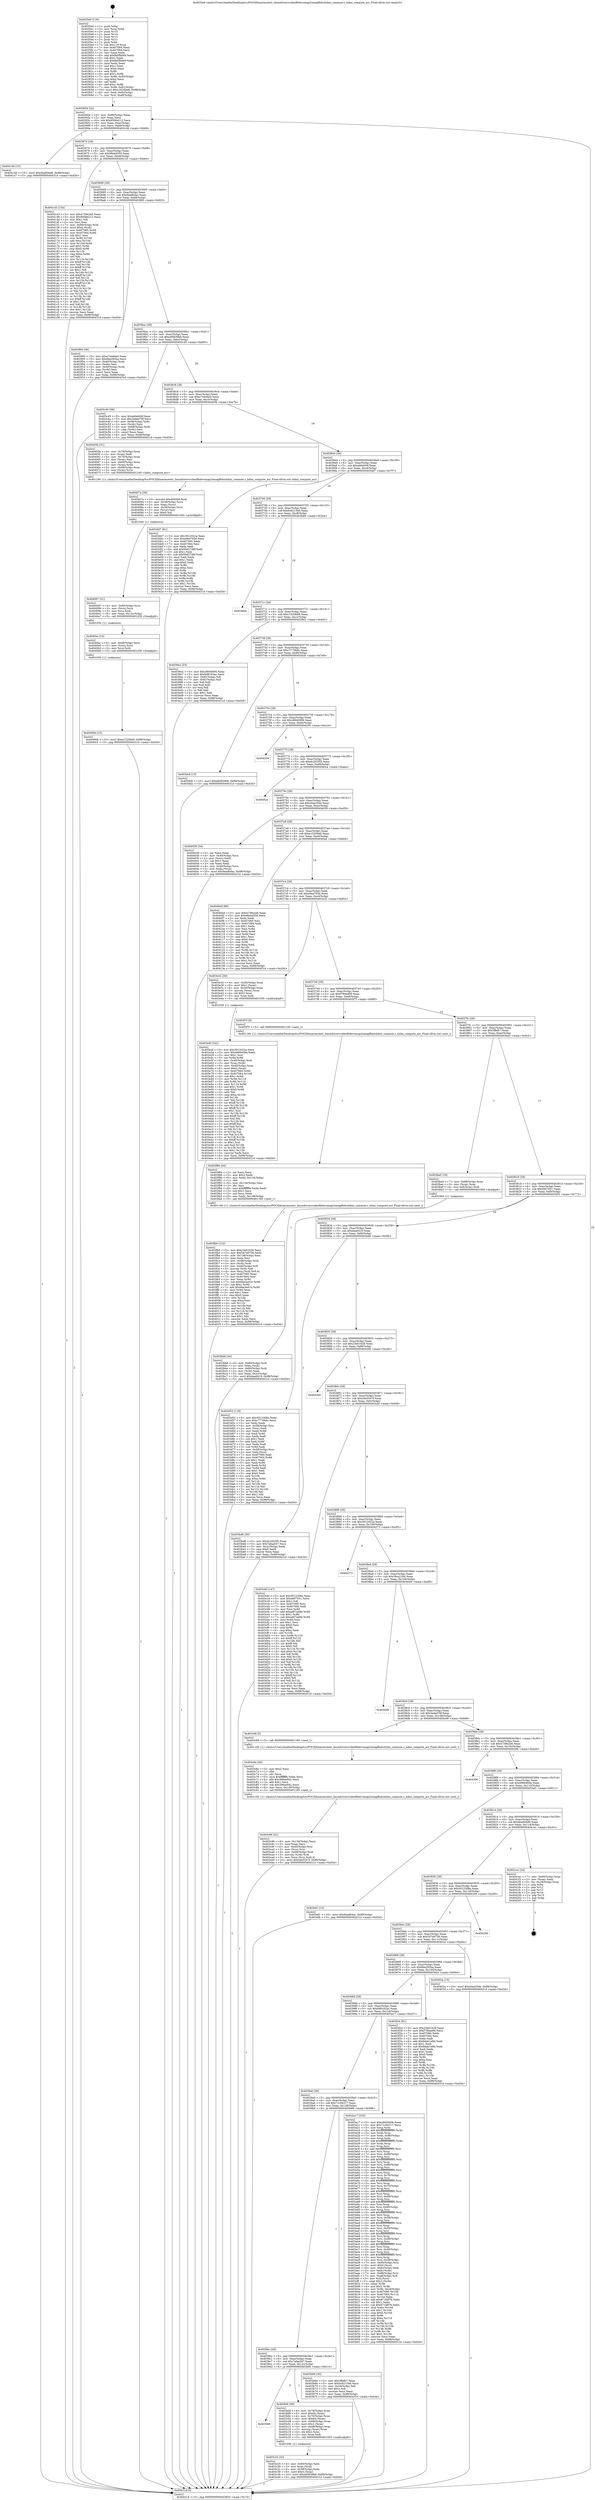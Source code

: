 digraph "0x4035e0" {
  label = "0x4035e0 (/mnt/c/Users/mathe/Desktop/tcc/POCII/binaries/extr_linuxdriversvideofbdevomap2omapfbdsshdmi_common.c_hdmi_compute_acr_Final-ollvm.out::main(0))"
  labelloc = "t"
  node[shape=record]

  Entry [label="",width=0.3,height=0.3,shape=circle,fillcolor=black,style=filled]
  "0x403654" [label="{
     0x403654 [32]\l
     | [instrs]\l
     &nbsp;&nbsp;0x403654 \<+6\>: mov -0x98(%rbp),%eax\l
     &nbsp;&nbsp;0x40365a \<+2\>: mov %eax,%ecx\l
     &nbsp;&nbsp;0x40365c \<+6\>: sub $0x8506e212,%ecx\l
     &nbsp;&nbsp;0x403662 \<+6\>: mov %eax,-0xac(%rbp)\l
     &nbsp;&nbsp;0x403668 \<+6\>: mov %ecx,-0xb0(%rbp)\l
     &nbsp;&nbsp;0x40366e \<+6\>: je 00000000004041dd \<main+0xbfd\>\l
  }"]
  "0x4041dd" [label="{
     0x4041dd [15]\l
     | [instrs]\l
     &nbsp;&nbsp;0x4041dd \<+10\>: movl $0x4ba856d6,-0x98(%rbp)\l
     &nbsp;&nbsp;0x4041e7 \<+5\>: jmp 000000000040431d \<main+0xd3d\>\l
  }"]
  "0x403674" [label="{
     0x403674 [28]\l
     | [instrs]\l
     &nbsp;&nbsp;0x403674 \<+5\>: jmp 0000000000403679 \<main+0x99\>\l
     &nbsp;&nbsp;0x403679 \<+6\>: mov -0xac(%rbp),%eax\l
     &nbsp;&nbsp;0x40367f \<+5\>: sub $0x98a44550,%eax\l
     &nbsp;&nbsp;0x403684 \<+6\>: mov %eax,-0xb4(%rbp)\l
     &nbsp;&nbsp;0x40368a \<+6\>: je 0000000000404143 \<main+0xb63\>\l
  }"]
  Exit [label="",width=0.3,height=0.3,shape=circle,fillcolor=black,style=filled,peripheries=2]
  "0x404143" [label="{
     0x404143 [154]\l
     | [instrs]\l
     &nbsp;&nbsp;0x404143 \<+5\>: mov $0x4739e2e6,%eax\l
     &nbsp;&nbsp;0x404148 \<+5\>: mov $0x8506e212,%ecx\l
     &nbsp;&nbsp;0x40414d \<+2\>: mov $0x1,%dl\l
     &nbsp;&nbsp;0x40414f \<+2\>: xor %esi,%esi\l
     &nbsp;&nbsp;0x404151 \<+7\>: mov -0x90(%rbp),%rdi\l
     &nbsp;&nbsp;0x404158 \<+6\>: movl $0x0,(%rdi)\l
     &nbsp;&nbsp;0x40415e \<+8\>: mov 0x407060,%r8d\l
     &nbsp;&nbsp;0x404166 \<+8\>: mov 0x407064,%r9d\l
     &nbsp;&nbsp;0x40416e \<+3\>: sub $0x1,%esi\l
     &nbsp;&nbsp;0x404171 \<+3\>: mov %r8d,%r10d\l
     &nbsp;&nbsp;0x404174 \<+3\>: add %esi,%r10d\l
     &nbsp;&nbsp;0x404177 \<+4\>: imul %r10d,%r8d\l
     &nbsp;&nbsp;0x40417b \<+4\>: and $0x1,%r8d\l
     &nbsp;&nbsp;0x40417f \<+4\>: cmp $0x0,%r8d\l
     &nbsp;&nbsp;0x404183 \<+4\>: sete %r11b\l
     &nbsp;&nbsp;0x404187 \<+4\>: cmp $0xa,%r9d\l
     &nbsp;&nbsp;0x40418b \<+3\>: setl %bl\l
     &nbsp;&nbsp;0x40418e \<+3\>: mov %r11b,%r14b\l
     &nbsp;&nbsp;0x404191 \<+4\>: xor $0xff,%r14b\l
     &nbsp;&nbsp;0x404195 \<+3\>: mov %bl,%r15b\l
     &nbsp;&nbsp;0x404198 \<+4\>: xor $0xff,%r15b\l
     &nbsp;&nbsp;0x40419c \<+3\>: xor $0x1,%dl\l
     &nbsp;&nbsp;0x40419f \<+3\>: mov %r14b,%r12b\l
     &nbsp;&nbsp;0x4041a2 \<+4\>: and $0xff,%r12b\l
     &nbsp;&nbsp;0x4041a6 \<+3\>: and %dl,%r11b\l
     &nbsp;&nbsp;0x4041a9 \<+3\>: mov %r15b,%r13b\l
     &nbsp;&nbsp;0x4041ac \<+4\>: and $0xff,%r13b\l
     &nbsp;&nbsp;0x4041b0 \<+2\>: and %dl,%bl\l
     &nbsp;&nbsp;0x4041b2 \<+3\>: or %r11b,%r12b\l
     &nbsp;&nbsp;0x4041b5 \<+3\>: or %bl,%r13b\l
     &nbsp;&nbsp;0x4041b8 \<+3\>: xor %r13b,%r12b\l
     &nbsp;&nbsp;0x4041bb \<+3\>: or %r15b,%r14b\l
     &nbsp;&nbsp;0x4041be \<+4\>: xor $0xff,%r14b\l
     &nbsp;&nbsp;0x4041c2 \<+3\>: or $0x1,%dl\l
     &nbsp;&nbsp;0x4041c5 \<+3\>: and %dl,%r14b\l
     &nbsp;&nbsp;0x4041c8 \<+3\>: or %r14b,%r12b\l
     &nbsp;&nbsp;0x4041cb \<+4\>: test $0x1,%r12b\l
     &nbsp;&nbsp;0x4041cf \<+3\>: cmovne %ecx,%eax\l
     &nbsp;&nbsp;0x4041d2 \<+6\>: mov %eax,-0x98(%rbp)\l
     &nbsp;&nbsp;0x4041d8 \<+5\>: jmp 000000000040431d \<main+0xd3d\>\l
  }"]
  "0x403690" [label="{
     0x403690 [28]\l
     | [instrs]\l
     &nbsp;&nbsp;0x403690 \<+5\>: jmp 0000000000403695 \<main+0xb5\>\l
     &nbsp;&nbsp;0x403695 \<+6\>: mov -0xac(%rbp),%eax\l
     &nbsp;&nbsp;0x40369b \<+5\>: sub $0x9ead64ac,%eax\l
     &nbsp;&nbsp;0x4036a0 \<+6\>: mov %eax,-0xb8(%rbp)\l
     &nbsp;&nbsp;0x4036a6 \<+6\>: je 0000000000403f00 \<main+0x920\>\l
  }"]
  "0x4040bb" [label="{
     0x4040bb [15]\l
     | [instrs]\l
     &nbsp;&nbsp;0x4040bb \<+10\>: movl $0xe1520949,-0x98(%rbp)\l
     &nbsp;&nbsp;0x4040c5 \<+5\>: jmp 000000000040431d \<main+0xd3d\>\l
  }"]
  "0x403f00" [label="{
     0x403f00 [36]\l
     | [instrs]\l
     &nbsp;&nbsp;0x403f00 \<+5\>: mov $0xa744d4e0,%eax\l
     &nbsp;&nbsp;0x403f05 \<+5\>: mov $0x6ba292ba,%ecx\l
     &nbsp;&nbsp;0x403f0a \<+4\>: mov -0x40(%rbp),%rdx\l
     &nbsp;&nbsp;0x403f0e \<+2\>: mov (%rdx),%esi\l
     &nbsp;&nbsp;0x403f10 \<+4\>: mov -0x50(%rbp),%rdx\l
     &nbsp;&nbsp;0x403f14 \<+2\>: cmp (%rdx),%esi\l
     &nbsp;&nbsp;0x403f16 \<+3\>: cmovl %ecx,%eax\l
     &nbsp;&nbsp;0x403f19 \<+6\>: mov %eax,-0x98(%rbp)\l
     &nbsp;&nbsp;0x403f1f \<+5\>: jmp 000000000040431d \<main+0xd3d\>\l
  }"]
  "0x4036ac" [label="{
     0x4036ac [28]\l
     | [instrs]\l
     &nbsp;&nbsp;0x4036ac \<+5\>: jmp 00000000004036b1 \<main+0xd1\>\l
     &nbsp;&nbsp;0x4036b1 \<+6\>: mov -0xac(%rbp),%eax\l
     &nbsp;&nbsp;0x4036b7 \<+5\>: sub $0xa60839b8,%eax\l
     &nbsp;&nbsp;0x4036bc \<+6\>: mov %eax,-0xbc(%rbp)\l
     &nbsp;&nbsp;0x4036c2 \<+6\>: je 0000000000403c45 \<main+0x665\>\l
  }"]
  "0x4040ac" [label="{
     0x4040ac [15]\l
     | [instrs]\l
     &nbsp;&nbsp;0x4040ac \<+4\>: mov -0x48(%rbp),%rcx\l
     &nbsp;&nbsp;0x4040b0 \<+3\>: mov (%rcx),%rcx\l
     &nbsp;&nbsp;0x4040b3 \<+3\>: mov %rcx,%rdi\l
     &nbsp;&nbsp;0x4040b6 \<+5\>: call 0000000000401030 \<free@plt\>\l
     | [calls]\l
     &nbsp;&nbsp;0x401030 \{1\} (unknown)\l
  }"]
  "0x403c45" [label="{
     0x403c45 [36]\l
     | [instrs]\l
     &nbsp;&nbsp;0x403c45 \<+5\>: mov $0xabfab04f,%eax\l
     &nbsp;&nbsp;0x403c4a \<+5\>: mov $0x3eded76f,%ecx\l
     &nbsp;&nbsp;0x403c4f \<+4\>: mov -0x58(%rbp),%rdx\l
     &nbsp;&nbsp;0x403c53 \<+2\>: mov (%rdx),%esi\l
     &nbsp;&nbsp;0x403c55 \<+4\>: mov -0x68(%rbp),%rdx\l
     &nbsp;&nbsp;0x403c59 \<+2\>: cmp (%rdx),%esi\l
     &nbsp;&nbsp;0x403c5b \<+3\>: cmovl %ecx,%eax\l
     &nbsp;&nbsp;0x403c5e \<+6\>: mov %eax,-0x98(%rbp)\l
     &nbsp;&nbsp;0x403c64 \<+5\>: jmp 000000000040431d \<main+0xd3d\>\l
  }"]
  "0x4036c8" [label="{
     0x4036c8 [28]\l
     | [instrs]\l
     &nbsp;&nbsp;0x4036c8 \<+5\>: jmp 00000000004036cd \<main+0xed\>\l
     &nbsp;&nbsp;0x4036cd \<+6\>: mov -0xac(%rbp),%eax\l
     &nbsp;&nbsp;0x4036d3 \<+5\>: sub $0xa744d4e0,%eax\l
     &nbsp;&nbsp;0x4036d8 \<+6\>: mov %eax,-0xc0(%rbp)\l
     &nbsp;&nbsp;0x4036de \<+6\>: je 000000000040405b \<main+0xa7b\>\l
  }"]
  "0x404097" [label="{
     0x404097 [21]\l
     | [instrs]\l
     &nbsp;&nbsp;0x404097 \<+4\>: mov -0x60(%rbp),%rcx\l
     &nbsp;&nbsp;0x40409b \<+3\>: mov (%rcx),%rcx\l
     &nbsp;&nbsp;0x40409e \<+3\>: mov %rcx,%rdi\l
     &nbsp;&nbsp;0x4040a1 \<+6\>: mov %eax,-0x13c(%rbp)\l
     &nbsp;&nbsp;0x4040a7 \<+5\>: call 0000000000401030 \<free@plt\>\l
     | [calls]\l
     &nbsp;&nbsp;0x401030 \{1\} (unknown)\l
  }"]
  "0x40405b" [label="{
     0x40405b [31]\l
     | [instrs]\l
     &nbsp;&nbsp;0x40405b \<+4\>: mov -0x78(%rbp),%rax\l
     &nbsp;&nbsp;0x40405f \<+2\>: mov (%rax),%edi\l
     &nbsp;&nbsp;0x404061 \<+4\>: mov -0x70(%rbp),%rax\l
     &nbsp;&nbsp;0x404065 \<+2\>: mov (%rax),%esi\l
     &nbsp;&nbsp;0x404067 \<+4\>: mov -0x60(%rbp),%rax\l
     &nbsp;&nbsp;0x40406b \<+3\>: mov (%rax),%rdx\l
     &nbsp;&nbsp;0x40406e \<+4\>: mov -0x48(%rbp),%rax\l
     &nbsp;&nbsp;0x404072 \<+3\>: mov (%rax),%rcx\l
     &nbsp;&nbsp;0x404075 \<+5\>: call 0000000000401240 \<hdmi_compute_acr\>\l
     | [calls]\l
     &nbsp;&nbsp;0x401240 \{1\} (/mnt/c/Users/mathe/Desktop/tcc/POCII/binaries/extr_linuxdriversvideofbdevomap2omapfbdsshdmi_common.c_hdmi_compute_acr_Final-ollvm.out::hdmi_compute_acr)\l
  }"]
  "0x4036e4" [label="{
     0x4036e4 [28]\l
     | [instrs]\l
     &nbsp;&nbsp;0x4036e4 \<+5\>: jmp 00000000004036e9 \<main+0x109\>\l
     &nbsp;&nbsp;0x4036e9 \<+6\>: mov -0xac(%rbp),%eax\l
     &nbsp;&nbsp;0x4036ef \<+5\>: sub $0xabfab04f,%eax\l
     &nbsp;&nbsp;0x4036f4 \<+6\>: mov %eax,-0xc4(%rbp)\l
     &nbsp;&nbsp;0x4036fa \<+6\>: je 0000000000403dd7 \<main+0x7f7\>\l
  }"]
  "0x40407a" [label="{
     0x40407a [29]\l
     | [instrs]\l
     &nbsp;&nbsp;0x40407a \<+10\>: movabs $0x4050b6,%rdi\l
     &nbsp;&nbsp;0x404084 \<+4\>: mov -0x38(%rbp),%rcx\l
     &nbsp;&nbsp;0x404088 \<+2\>: mov %eax,(%rcx)\l
     &nbsp;&nbsp;0x40408a \<+4\>: mov -0x38(%rbp),%rcx\l
     &nbsp;&nbsp;0x40408e \<+2\>: mov (%rcx),%esi\l
     &nbsp;&nbsp;0x404090 \<+2\>: mov $0x0,%al\l
     &nbsp;&nbsp;0x404092 \<+5\>: call 0000000000401040 \<printf@plt\>\l
     | [calls]\l
     &nbsp;&nbsp;0x401040 \{1\} (unknown)\l
  }"]
  "0x403dd7" [label="{
     0x403dd7 [91]\l
     | [instrs]\l
     &nbsp;&nbsp;0x403dd7 \<+5\>: mov $0x3912022a,%eax\l
     &nbsp;&nbsp;0x403ddc \<+5\>: mov $0xe9ee793d,%ecx\l
     &nbsp;&nbsp;0x403de1 \<+7\>: mov 0x407060,%edx\l
     &nbsp;&nbsp;0x403de8 \<+7\>: mov 0x407064,%esi\l
     &nbsp;&nbsp;0x403def \<+2\>: mov %edx,%edi\l
     &nbsp;&nbsp;0x403df1 \<+6\>: add $0x94d27d8f,%edi\l
     &nbsp;&nbsp;0x403df7 \<+3\>: sub $0x1,%edi\l
     &nbsp;&nbsp;0x403dfa \<+6\>: sub $0x94d27d8f,%edi\l
     &nbsp;&nbsp;0x403e00 \<+3\>: imul %edi,%edx\l
     &nbsp;&nbsp;0x403e03 \<+3\>: and $0x1,%edx\l
     &nbsp;&nbsp;0x403e06 \<+3\>: cmp $0x0,%edx\l
     &nbsp;&nbsp;0x403e09 \<+4\>: sete %r8b\l
     &nbsp;&nbsp;0x403e0d \<+3\>: cmp $0xa,%esi\l
     &nbsp;&nbsp;0x403e10 \<+4\>: setl %r9b\l
     &nbsp;&nbsp;0x403e14 \<+3\>: mov %r8b,%r10b\l
     &nbsp;&nbsp;0x403e17 \<+3\>: and %r9b,%r10b\l
     &nbsp;&nbsp;0x403e1a \<+3\>: xor %r9b,%r8b\l
     &nbsp;&nbsp;0x403e1d \<+3\>: or %r8b,%r10b\l
     &nbsp;&nbsp;0x403e20 \<+4\>: test $0x1,%r10b\l
     &nbsp;&nbsp;0x403e24 \<+3\>: cmovne %ecx,%eax\l
     &nbsp;&nbsp;0x403e27 \<+6\>: mov %eax,-0x98(%rbp)\l
     &nbsp;&nbsp;0x403e2d \<+5\>: jmp 000000000040431d \<main+0xd3d\>\l
  }"]
  "0x403700" [label="{
     0x403700 [28]\l
     | [instrs]\l
     &nbsp;&nbsp;0x403700 \<+5\>: jmp 0000000000403705 \<main+0x125\>\l
     &nbsp;&nbsp;0x403705 \<+6\>: mov -0xac(%rbp),%eax\l
     &nbsp;&nbsp;0x40370b \<+5\>: sub $0xbc6215b6,%eax\l
     &nbsp;&nbsp;0x403710 \<+6\>: mov %eax,-0xc8(%rbp)\l
     &nbsp;&nbsp;0x403716 \<+6\>: je 0000000000403b84 \<main+0x5a4\>\l
  }"]
  "0x403fb0" [label="{
     0x403fb0 [122]\l
     | [instrs]\l
     &nbsp;&nbsp;0x403fb0 \<+5\>: mov $0x23e01628,%ecx\l
     &nbsp;&nbsp;0x403fb5 \<+5\>: mov $0x547e9758,%edx\l
     &nbsp;&nbsp;0x403fba \<+6\>: mov -0x138(%rbp),%esi\l
     &nbsp;&nbsp;0x403fc0 \<+3\>: imul %eax,%esi\l
     &nbsp;&nbsp;0x403fc3 \<+4\>: mov -0x48(%rbp),%rdi\l
     &nbsp;&nbsp;0x403fc7 \<+3\>: mov (%rdi),%rdi\l
     &nbsp;&nbsp;0x403fca \<+4\>: mov -0x40(%rbp),%r8\l
     &nbsp;&nbsp;0x403fce \<+3\>: movslq (%r8),%r8\l
     &nbsp;&nbsp;0x403fd1 \<+4\>: mov %esi,(%rdi,%r8,4)\l
     &nbsp;&nbsp;0x403fd5 \<+7\>: mov 0x407060,%eax\l
     &nbsp;&nbsp;0x403fdc \<+7\>: mov 0x407064,%esi\l
     &nbsp;&nbsp;0x403fe3 \<+3\>: mov %eax,%r9d\l
     &nbsp;&nbsp;0x403fe6 \<+7\>: sub $0x6ba3ed10,%r9d\l
     &nbsp;&nbsp;0x403fed \<+4\>: sub $0x1,%r9d\l
     &nbsp;&nbsp;0x403ff1 \<+7\>: add $0x6ba3ed10,%r9d\l
     &nbsp;&nbsp;0x403ff8 \<+4\>: imul %r9d,%eax\l
     &nbsp;&nbsp;0x403ffc \<+3\>: and $0x1,%eax\l
     &nbsp;&nbsp;0x403fff \<+3\>: cmp $0x0,%eax\l
     &nbsp;&nbsp;0x404002 \<+4\>: sete %r10b\l
     &nbsp;&nbsp;0x404006 \<+3\>: cmp $0xa,%esi\l
     &nbsp;&nbsp;0x404009 \<+4\>: setl %r11b\l
     &nbsp;&nbsp;0x40400d \<+3\>: mov %r10b,%bl\l
     &nbsp;&nbsp;0x404010 \<+3\>: and %r11b,%bl\l
     &nbsp;&nbsp;0x404013 \<+3\>: xor %r11b,%r10b\l
     &nbsp;&nbsp;0x404016 \<+3\>: or %r10b,%bl\l
     &nbsp;&nbsp;0x404019 \<+3\>: test $0x1,%bl\l
     &nbsp;&nbsp;0x40401c \<+3\>: cmovne %edx,%ecx\l
     &nbsp;&nbsp;0x40401f \<+6\>: mov %ecx,-0x98(%rbp)\l
     &nbsp;&nbsp;0x404025 \<+5\>: jmp 000000000040431d \<main+0xd3d\>\l
  }"]
  "0x403b84" [label="{
     0x403b84\l
  }", style=dashed]
  "0x40371c" [label="{
     0x40371c [28]\l
     | [instrs]\l
     &nbsp;&nbsp;0x40371c \<+5\>: jmp 0000000000403721 \<main+0x141\>\l
     &nbsp;&nbsp;0x403721 \<+6\>: mov -0xac(%rbp),%eax\l
     &nbsp;&nbsp;0x403727 \<+5\>: sub $0xc162dbb8,%eax\l
     &nbsp;&nbsp;0x40372c \<+6\>: mov %eax,-0xcc(%rbp)\l
     &nbsp;&nbsp;0x403732 \<+6\>: je 00000000004039e2 \<main+0x402\>\l
  }"]
  "0x403f84" [label="{
     0x403f84 [44]\l
     | [instrs]\l
     &nbsp;&nbsp;0x403f84 \<+2\>: xor %ecx,%ecx\l
     &nbsp;&nbsp;0x403f86 \<+5\>: mov $0x2,%edx\l
     &nbsp;&nbsp;0x403f8b \<+6\>: mov %edx,-0x134(%rbp)\l
     &nbsp;&nbsp;0x403f91 \<+1\>: cltd\l
     &nbsp;&nbsp;0x403f92 \<+6\>: mov -0x134(%rbp),%esi\l
     &nbsp;&nbsp;0x403f98 \<+2\>: idiv %esi\l
     &nbsp;&nbsp;0x403f9a \<+6\>: imul $0xfffffffe,%edx,%edx\l
     &nbsp;&nbsp;0x403fa0 \<+3\>: sub $0x1,%ecx\l
     &nbsp;&nbsp;0x403fa3 \<+2\>: sub %ecx,%edx\l
     &nbsp;&nbsp;0x403fa5 \<+6\>: mov %edx,-0x138(%rbp)\l
     &nbsp;&nbsp;0x403fab \<+5\>: call 0000000000401160 \<next_i\>\l
     | [calls]\l
     &nbsp;&nbsp;0x401160 \{1\} (/mnt/c/Users/mathe/Desktop/tcc/POCII/binaries/extr_linuxdriversvideofbdevomap2omapfbdsshdmi_common.c_hdmi_compute_acr_Final-ollvm.out::next_i)\l
  }"]
  "0x4039e2" [label="{
     0x4039e2 [53]\l
     | [instrs]\l
     &nbsp;&nbsp;0x4039e2 \<+5\>: mov $0xc8640006,%eax\l
     &nbsp;&nbsp;0x4039e7 \<+5\>: mov $0x6d9162ac,%ecx\l
     &nbsp;&nbsp;0x4039ec \<+6\>: mov -0x92(%rbp),%dl\l
     &nbsp;&nbsp;0x4039f2 \<+7\>: mov -0x91(%rbp),%sil\l
     &nbsp;&nbsp;0x4039f9 \<+3\>: mov %dl,%dil\l
     &nbsp;&nbsp;0x4039fc \<+3\>: and %sil,%dil\l
     &nbsp;&nbsp;0x4039ff \<+3\>: xor %sil,%dl\l
     &nbsp;&nbsp;0x403a02 \<+3\>: or %dl,%dil\l
     &nbsp;&nbsp;0x403a05 \<+4\>: test $0x1,%dil\l
     &nbsp;&nbsp;0x403a09 \<+3\>: cmovne %ecx,%eax\l
     &nbsp;&nbsp;0x403a0c \<+6\>: mov %eax,-0x98(%rbp)\l
     &nbsp;&nbsp;0x403a12 \<+5\>: jmp 000000000040431d \<main+0xd3d\>\l
  }"]
  "0x403738" [label="{
     0x403738 [28]\l
     | [instrs]\l
     &nbsp;&nbsp;0x403738 \<+5\>: jmp 000000000040373d \<main+0x15d\>\l
     &nbsp;&nbsp;0x40373d \<+6\>: mov -0xac(%rbp),%eax\l
     &nbsp;&nbsp;0x403743 \<+5\>: sub $0xc7770b6c,%eax\l
     &nbsp;&nbsp;0x403748 \<+6\>: mov %eax,-0xd0(%rbp)\l
     &nbsp;&nbsp;0x40374e \<+6\>: je 0000000000403dc8 \<main+0x7e8\>\l
  }"]
  "0x40431d" [label="{
     0x40431d [5]\l
     | [instrs]\l
     &nbsp;&nbsp;0x40431d \<+5\>: jmp 0000000000403654 \<main+0x74\>\l
  }"]
  "0x4035e0" [label="{
     0x4035e0 [116]\l
     | [instrs]\l
     &nbsp;&nbsp;0x4035e0 \<+1\>: push %rbp\l
     &nbsp;&nbsp;0x4035e1 \<+3\>: mov %rsp,%rbp\l
     &nbsp;&nbsp;0x4035e4 \<+2\>: push %r15\l
     &nbsp;&nbsp;0x4035e6 \<+2\>: push %r14\l
     &nbsp;&nbsp;0x4035e8 \<+2\>: push %r13\l
     &nbsp;&nbsp;0x4035ea \<+2\>: push %r12\l
     &nbsp;&nbsp;0x4035ec \<+1\>: push %rbx\l
     &nbsp;&nbsp;0x4035ed \<+7\>: sub $0x118,%rsp\l
     &nbsp;&nbsp;0x4035f4 \<+7\>: mov 0x407060,%eax\l
     &nbsp;&nbsp;0x4035fb \<+7\>: mov 0x407064,%ecx\l
     &nbsp;&nbsp;0x403602 \<+2\>: mov %eax,%edx\l
     &nbsp;&nbsp;0x403604 \<+6\>: add $0x8a0fb469,%edx\l
     &nbsp;&nbsp;0x40360a \<+3\>: sub $0x1,%edx\l
     &nbsp;&nbsp;0x40360d \<+6\>: sub $0x8a0fb469,%edx\l
     &nbsp;&nbsp;0x403613 \<+3\>: imul %edx,%eax\l
     &nbsp;&nbsp;0x403616 \<+3\>: and $0x1,%eax\l
     &nbsp;&nbsp;0x403619 \<+3\>: cmp $0x0,%eax\l
     &nbsp;&nbsp;0x40361c \<+4\>: sete %r8b\l
     &nbsp;&nbsp;0x403620 \<+4\>: and $0x1,%r8b\l
     &nbsp;&nbsp;0x403624 \<+7\>: mov %r8b,-0x92(%rbp)\l
     &nbsp;&nbsp;0x40362b \<+3\>: cmp $0xa,%ecx\l
     &nbsp;&nbsp;0x40362e \<+4\>: setl %r8b\l
     &nbsp;&nbsp;0x403632 \<+4\>: and $0x1,%r8b\l
     &nbsp;&nbsp;0x403636 \<+7\>: mov %r8b,-0x91(%rbp)\l
     &nbsp;&nbsp;0x40363d \<+10\>: movl $0xc162dbb8,-0x98(%rbp)\l
     &nbsp;&nbsp;0x403647 \<+6\>: mov %edi,-0x9c(%rbp)\l
     &nbsp;&nbsp;0x40364d \<+7\>: mov %rsi,-0xa8(%rbp)\l
  }"]
  "0x403e4f" [label="{
     0x403e4f [162]\l
     | [instrs]\l
     &nbsp;&nbsp;0x403e4f \<+5\>: mov $0x3912022a,%ecx\l
     &nbsp;&nbsp;0x403e54 \<+5\>: mov $0x4966409a,%edx\l
     &nbsp;&nbsp;0x403e59 \<+3\>: mov $0x1,%sil\l
     &nbsp;&nbsp;0x403e5c \<+3\>: xor %r8d,%r8d\l
     &nbsp;&nbsp;0x403e5f \<+4\>: mov -0x48(%rbp),%rdi\l
     &nbsp;&nbsp;0x403e63 \<+3\>: mov %rax,(%rdi)\l
     &nbsp;&nbsp;0x403e66 \<+4\>: mov -0x40(%rbp),%rax\l
     &nbsp;&nbsp;0x403e6a \<+6\>: movl $0x0,(%rax)\l
     &nbsp;&nbsp;0x403e70 \<+8\>: mov 0x407060,%r9d\l
     &nbsp;&nbsp;0x403e78 \<+8\>: mov 0x407064,%r10d\l
     &nbsp;&nbsp;0x403e80 \<+4\>: sub $0x1,%r8d\l
     &nbsp;&nbsp;0x403e84 \<+3\>: mov %r9d,%r11d\l
     &nbsp;&nbsp;0x403e87 \<+3\>: add %r8d,%r11d\l
     &nbsp;&nbsp;0x403e8a \<+4\>: imul %r11d,%r9d\l
     &nbsp;&nbsp;0x403e8e \<+4\>: and $0x1,%r9d\l
     &nbsp;&nbsp;0x403e92 \<+4\>: cmp $0x0,%r9d\l
     &nbsp;&nbsp;0x403e96 \<+3\>: sete %bl\l
     &nbsp;&nbsp;0x403e99 \<+4\>: cmp $0xa,%r10d\l
     &nbsp;&nbsp;0x403e9d \<+4\>: setl %r14b\l
     &nbsp;&nbsp;0x403ea1 \<+3\>: mov %bl,%r15b\l
     &nbsp;&nbsp;0x403ea4 \<+4\>: xor $0xff,%r15b\l
     &nbsp;&nbsp;0x403ea8 \<+3\>: mov %r14b,%r12b\l
     &nbsp;&nbsp;0x403eab \<+4\>: xor $0xff,%r12b\l
     &nbsp;&nbsp;0x403eaf \<+4\>: xor $0x1,%sil\l
     &nbsp;&nbsp;0x403eb3 \<+3\>: mov %r15b,%r13b\l
     &nbsp;&nbsp;0x403eb6 \<+4\>: and $0xff,%r13b\l
     &nbsp;&nbsp;0x403eba \<+3\>: and %sil,%bl\l
     &nbsp;&nbsp;0x403ebd \<+3\>: mov %r12b,%al\l
     &nbsp;&nbsp;0x403ec0 \<+2\>: and $0xff,%al\l
     &nbsp;&nbsp;0x403ec2 \<+3\>: and %sil,%r14b\l
     &nbsp;&nbsp;0x403ec5 \<+3\>: or %bl,%r13b\l
     &nbsp;&nbsp;0x403ec8 \<+3\>: or %r14b,%al\l
     &nbsp;&nbsp;0x403ecb \<+3\>: xor %al,%r13b\l
     &nbsp;&nbsp;0x403ece \<+3\>: or %r12b,%r15b\l
     &nbsp;&nbsp;0x403ed1 \<+4\>: xor $0xff,%r15b\l
     &nbsp;&nbsp;0x403ed5 \<+4\>: or $0x1,%sil\l
     &nbsp;&nbsp;0x403ed9 \<+3\>: and %sil,%r15b\l
     &nbsp;&nbsp;0x403edc \<+3\>: or %r15b,%r13b\l
     &nbsp;&nbsp;0x403edf \<+4\>: test $0x1,%r13b\l
     &nbsp;&nbsp;0x403ee3 \<+3\>: cmovne %edx,%ecx\l
     &nbsp;&nbsp;0x403ee6 \<+6\>: mov %ecx,-0x98(%rbp)\l
     &nbsp;&nbsp;0x403eec \<+5\>: jmp 000000000040431d \<main+0xd3d\>\l
  }"]
  "0x403dc8" [label="{
     0x403dc8 [15]\l
     | [instrs]\l
     &nbsp;&nbsp;0x403dc8 \<+10\>: movl $0xa60839b8,-0x98(%rbp)\l
     &nbsp;&nbsp;0x403dd2 \<+5\>: jmp 000000000040431d \<main+0xd3d\>\l
  }"]
  "0x403754" [label="{
     0x403754 [28]\l
     | [instrs]\l
     &nbsp;&nbsp;0x403754 \<+5\>: jmp 0000000000403759 \<main+0x179\>\l
     &nbsp;&nbsp;0x403759 \<+6\>: mov -0xac(%rbp),%eax\l
     &nbsp;&nbsp;0x40375f \<+5\>: sub $0xc8640006,%eax\l
     &nbsp;&nbsp;0x403764 \<+6\>: mov %eax,-0xd4(%rbp)\l
     &nbsp;&nbsp;0x40376a \<+6\>: je 0000000000404204 \<main+0xc24\>\l
  }"]
  "0x403c96" [label="{
     0x403c96 [41]\l
     | [instrs]\l
     &nbsp;&nbsp;0x403c96 \<+6\>: mov -0x130(%rbp),%ecx\l
     &nbsp;&nbsp;0x403c9c \<+3\>: imul %eax,%ecx\l
     &nbsp;&nbsp;0x403c9f \<+4\>: mov -0x60(%rbp),%rsi\l
     &nbsp;&nbsp;0x403ca3 \<+3\>: mov (%rsi),%rsi\l
     &nbsp;&nbsp;0x403ca6 \<+4\>: mov -0x58(%rbp),%rdi\l
     &nbsp;&nbsp;0x403caa \<+3\>: movslq (%rdi),%rdi\l
     &nbsp;&nbsp;0x403cad \<+3\>: mov %ecx,(%rsi,%rdi,4)\l
     &nbsp;&nbsp;0x403cb0 \<+10\>: movl $0x2de5547f,-0x98(%rbp)\l
     &nbsp;&nbsp;0x403cba \<+5\>: jmp 000000000040431d \<main+0xd3d\>\l
  }"]
  "0x404204" [label="{
     0x404204\l
  }", style=dashed]
  "0x403770" [label="{
     0x403770 [28]\l
     | [instrs]\l
     &nbsp;&nbsp;0x403770 \<+5\>: jmp 0000000000403775 \<main+0x195\>\l
     &nbsp;&nbsp;0x403775 \<+6\>: mov -0xac(%rbp),%eax\l
     &nbsp;&nbsp;0x40377b \<+5\>: sub $0xdc2925f5,%eax\l
     &nbsp;&nbsp;0x403780 \<+6\>: mov %eax,-0xd8(%rbp)\l
     &nbsp;&nbsp;0x403786 \<+6\>: je 00000000004040ca \<main+0xaea\>\l
  }"]
  "0x403c6e" [label="{
     0x403c6e [40]\l
     | [instrs]\l
     &nbsp;&nbsp;0x403c6e \<+5\>: mov $0x2,%ecx\l
     &nbsp;&nbsp;0x403c73 \<+1\>: cltd\l
     &nbsp;&nbsp;0x403c74 \<+2\>: idiv %ecx\l
     &nbsp;&nbsp;0x403c76 \<+6\>: imul $0xfffffffe,%edx,%ecx\l
     &nbsp;&nbsp;0x403c7c \<+6\>: add $0x396ae942,%ecx\l
     &nbsp;&nbsp;0x403c82 \<+3\>: add $0x1,%ecx\l
     &nbsp;&nbsp;0x403c85 \<+6\>: sub $0x396ae942,%ecx\l
     &nbsp;&nbsp;0x403c8b \<+6\>: mov %ecx,-0x130(%rbp)\l
     &nbsp;&nbsp;0x403c91 \<+5\>: call 0000000000401160 \<next_i\>\l
     | [calls]\l
     &nbsp;&nbsp;0x401160 \{1\} (/mnt/c/Users/mathe/Desktop/tcc/POCII/binaries/extr_linuxdriversvideofbdevomap2omapfbdsshdmi_common.c_hdmi_compute_acr_Final-ollvm.out::next_i)\l
  }"]
  "0x4040ca" [label="{
     0x4040ca\l
  }", style=dashed]
  "0x40378c" [label="{
     0x40378c [28]\l
     | [instrs]\l
     &nbsp;&nbsp;0x40378c \<+5\>: jmp 0000000000403791 \<main+0x1b1\>\l
     &nbsp;&nbsp;0x403791 \<+6\>: mov -0xac(%rbp),%eax\l
     &nbsp;&nbsp;0x403797 \<+5\>: sub $0xe0aa35de,%eax\l
     &nbsp;&nbsp;0x40379c \<+6\>: mov %eax,-0xdc(%rbp)\l
     &nbsp;&nbsp;0x4037a2 \<+6\>: je 0000000000404039 \<main+0xa59\>\l
  }"]
  "0x403c25" [label="{
     0x403c25 [32]\l
     | [instrs]\l
     &nbsp;&nbsp;0x403c25 \<+4\>: mov -0x60(%rbp),%rdi\l
     &nbsp;&nbsp;0x403c29 \<+3\>: mov %rax,(%rdi)\l
     &nbsp;&nbsp;0x403c2c \<+4\>: mov -0x58(%rbp),%rax\l
     &nbsp;&nbsp;0x403c30 \<+6\>: movl $0x0,(%rax)\l
     &nbsp;&nbsp;0x403c36 \<+10\>: movl $0xa60839b8,-0x98(%rbp)\l
     &nbsp;&nbsp;0x403c40 \<+5\>: jmp 000000000040431d \<main+0xd3d\>\l
  }"]
  "0x404039" [label="{
     0x404039 [34]\l
     | [instrs]\l
     &nbsp;&nbsp;0x404039 \<+2\>: xor %eax,%eax\l
     &nbsp;&nbsp;0x40403b \<+4\>: mov -0x40(%rbp),%rcx\l
     &nbsp;&nbsp;0x40403f \<+2\>: mov (%rcx),%edx\l
     &nbsp;&nbsp;0x404041 \<+3\>: sub $0x1,%eax\l
     &nbsp;&nbsp;0x404044 \<+2\>: sub %eax,%edx\l
     &nbsp;&nbsp;0x404046 \<+4\>: mov -0x40(%rbp),%rcx\l
     &nbsp;&nbsp;0x40404a \<+2\>: mov %edx,(%rcx)\l
     &nbsp;&nbsp;0x40404c \<+10\>: movl $0x9ead64ac,-0x98(%rbp)\l
     &nbsp;&nbsp;0x404056 \<+5\>: jmp 000000000040431d \<main+0xd3d\>\l
  }"]
  "0x4037a8" [label="{
     0x4037a8 [28]\l
     | [instrs]\l
     &nbsp;&nbsp;0x4037a8 \<+5\>: jmp 00000000004037ad \<main+0x1cd\>\l
     &nbsp;&nbsp;0x4037ad \<+6\>: mov -0xac(%rbp),%eax\l
     &nbsp;&nbsp;0x4037b3 \<+5\>: sub $0xe1520949,%eax\l
     &nbsp;&nbsp;0x4037b8 \<+6\>: mov %eax,-0xe0(%rbp)\l
     &nbsp;&nbsp;0x4037be \<+6\>: je 00000000004040ed \<main+0xb0d\>\l
  }"]
  "0x4039d8" [label="{
     0x4039d8\l
  }", style=dashed]
  "0x4040ed" [label="{
     0x4040ed [86]\l
     | [instrs]\l
     &nbsp;&nbsp;0x4040ed \<+5\>: mov $0x4739e2e6,%eax\l
     &nbsp;&nbsp;0x4040f2 \<+5\>: mov $0x98a44550,%ecx\l
     &nbsp;&nbsp;0x4040f7 \<+2\>: xor %edx,%edx\l
     &nbsp;&nbsp;0x4040f9 \<+7\>: mov 0x407060,%esi\l
     &nbsp;&nbsp;0x404100 \<+7\>: mov 0x407064,%edi\l
     &nbsp;&nbsp;0x404107 \<+3\>: sub $0x1,%edx\l
     &nbsp;&nbsp;0x40410a \<+3\>: mov %esi,%r8d\l
     &nbsp;&nbsp;0x40410d \<+3\>: add %edx,%r8d\l
     &nbsp;&nbsp;0x404110 \<+4\>: imul %r8d,%esi\l
     &nbsp;&nbsp;0x404114 \<+3\>: and $0x1,%esi\l
     &nbsp;&nbsp;0x404117 \<+3\>: cmp $0x0,%esi\l
     &nbsp;&nbsp;0x40411a \<+4\>: sete %r9b\l
     &nbsp;&nbsp;0x40411e \<+3\>: cmp $0xa,%edi\l
     &nbsp;&nbsp;0x404121 \<+4\>: setl %r10b\l
     &nbsp;&nbsp;0x404125 \<+3\>: mov %r9b,%r11b\l
     &nbsp;&nbsp;0x404128 \<+3\>: and %r10b,%r11b\l
     &nbsp;&nbsp;0x40412b \<+3\>: xor %r10b,%r9b\l
     &nbsp;&nbsp;0x40412e \<+3\>: or %r9b,%r11b\l
     &nbsp;&nbsp;0x404131 \<+4\>: test $0x1,%r11b\l
     &nbsp;&nbsp;0x404135 \<+3\>: cmovne %ecx,%eax\l
     &nbsp;&nbsp;0x404138 \<+6\>: mov %eax,-0x98(%rbp)\l
     &nbsp;&nbsp;0x40413e \<+5\>: jmp 000000000040431d \<main+0xd3d\>\l
  }"]
  "0x4037c4" [label="{
     0x4037c4 [28]\l
     | [instrs]\l
     &nbsp;&nbsp;0x4037c4 \<+5\>: jmp 00000000004037c9 \<main+0x1e9\>\l
     &nbsp;&nbsp;0x4037c9 \<+6\>: mov -0xac(%rbp),%eax\l
     &nbsp;&nbsp;0x4037cf \<+5\>: sub $0xe9ee793d,%eax\l
     &nbsp;&nbsp;0x4037d4 \<+6\>: mov %eax,-0xe4(%rbp)\l
     &nbsp;&nbsp;0x4037da \<+6\>: je 0000000000403e32 \<main+0x852\>\l
  }"]
  "0x403bf4" [label="{
     0x403bf4 [49]\l
     | [instrs]\l
     &nbsp;&nbsp;0x403bf4 \<+4\>: mov -0x78(%rbp),%rax\l
     &nbsp;&nbsp;0x403bf8 \<+6\>: movl $0x64,(%rax)\l
     &nbsp;&nbsp;0x403bfe \<+4\>: mov -0x70(%rbp),%rax\l
     &nbsp;&nbsp;0x403c02 \<+6\>: movl $0x64,(%rax)\l
     &nbsp;&nbsp;0x403c08 \<+4\>: mov -0x68(%rbp),%rax\l
     &nbsp;&nbsp;0x403c0c \<+6\>: movl $0x1,(%rax)\l
     &nbsp;&nbsp;0x403c12 \<+4\>: mov -0x68(%rbp),%rax\l
     &nbsp;&nbsp;0x403c16 \<+3\>: movslq (%rax),%rax\l
     &nbsp;&nbsp;0x403c19 \<+4\>: shl $0x2,%rax\l
     &nbsp;&nbsp;0x403c1d \<+3\>: mov %rax,%rdi\l
     &nbsp;&nbsp;0x403c20 \<+5\>: call 0000000000401050 \<malloc@plt\>\l
     | [calls]\l
     &nbsp;&nbsp;0x401050 \{1\} (unknown)\l
  }"]
  "0x403e32" [label="{
     0x403e32 [29]\l
     | [instrs]\l
     &nbsp;&nbsp;0x403e32 \<+4\>: mov -0x50(%rbp),%rax\l
     &nbsp;&nbsp;0x403e36 \<+6\>: movl $0x1,(%rax)\l
     &nbsp;&nbsp;0x403e3c \<+4\>: mov -0x50(%rbp),%rax\l
     &nbsp;&nbsp;0x403e40 \<+3\>: movslq (%rax),%rax\l
     &nbsp;&nbsp;0x403e43 \<+4\>: shl $0x2,%rax\l
     &nbsp;&nbsp;0x403e47 \<+3\>: mov %rax,%rdi\l
     &nbsp;&nbsp;0x403e4a \<+5\>: call 0000000000401050 \<malloc@plt\>\l
     | [calls]\l
     &nbsp;&nbsp;0x401050 \{1\} (unknown)\l
  }"]
  "0x4037e0" [label="{
     0x4037e0 [28]\l
     | [instrs]\l
     &nbsp;&nbsp;0x4037e0 \<+5\>: jmp 00000000004037e5 \<main+0x205\>\l
     &nbsp;&nbsp;0x4037e5 \<+6\>: mov -0xac(%rbp),%eax\l
     &nbsp;&nbsp;0x4037eb \<+5\>: sub $0xf789ad08,%eax\l
     &nbsp;&nbsp;0x4037f0 \<+6\>: mov %eax,-0xe8(%rbp)\l
     &nbsp;&nbsp;0x4037f6 \<+6\>: je 0000000000403f7f \<main+0x99f\>\l
  }"]
  "0x403bb8" [label="{
     0x403bb8 [30]\l
     | [instrs]\l
     &nbsp;&nbsp;0x403bb8 \<+4\>: mov -0x80(%rbp),%rdi\l
     &nbsp;&nbsp;0x403bbc \<+2\>: mov %eax,(%rdi)\l
     &nbsp;&nbsp;0x403bbe \<+4\>: mov -0x80(%rbp),%rdi\l
     &nbsp;&nbsp;0x403bc2 \<+2\>: mov (%rdi),%eax\l
     &nbsp;&nbsp;0x403bc4 \<+3\>: mov %eax,-0x2c(%rbp)\l
     &nbsp;&nbsp;0x403bc7 \<+10\>: movl $0xdaa6419,-0x98(%rbp)\l
     &nbsp;&nbsp;0x403bd1 \<+5\>: jmp 000000000040431d \<main+0xd3d\>\l
  }"]
  "0x403f7f" [label="{
     0x403f7f [5]\l
     | [instrs]\l
     &nbsp;&nbsp;0x403f7f \<+5\>: call 0000000000401160 \<next_i\>\l
     | [calls]\l
     &nbsp;&nbsp;0x401160 \{1\} (/mnt/c/Users/mathe/Desktop/tcc/POCII/binaries/extr_linuxdriversvideofbdevomap2omapfbdsshdmi_common.c_hdmi_compute_acr_Final-ollvm.out::next_i)\l
  }"]
  "0x4037fc" [label="{
     0x4037fc [28]\l
     | [instrs]\l
     &nbsp;&nbsp;0x4037fc \<+5\>: jmp 0000000000403801 \<main+0x221\>\l
     &nbsp;&nbsp;0x403801 \<+6\>: mov -0xac(%rbp),%eax\l
     &nbsp;&nbsp;0x403807 \<+5\>: sub $0x3ffefb7,%eax\l
     &nbsp;&nbsp;0x40380c \<+6\>: mov %eax,-0xec(%rbp)\l
     &nbsp;&nbsp;0x403812 \<+6\>: je 0000000000403ba5 \<main+0x5c5\>\l
  }"]
  "0x4039bc" [label="{
     0x4039bc [28]\l
     | [instrs]\l
     &nbsp;&nbsp;0x4039bc \<+5\>: jmp 00000000004039c1 \<main+0x3e1\>\l
     &nbsp;&nbsp;0x4039c1 \<+6\>: mov -0xac(%rbp),%eax\l
     &nbsp;&nbsp;0x4039c7 \<+5\>: sub $0x7afaa547,%eax\l
     &nbsp;&nbsp;0x4039cc \<+6\>: mov %eax,-0x12c(%rbp)\l
     &nbsp;&nbsp;0x4039d2 \<+6\>: je 0000000000403bf4 \<main+0x614\>\l
  }"]
  "0x403ba5" [label="{
     0x403ba5 [19]\l
     | [instrs]\l
     &nbsp;&nbsp;0x403ba5 \<+7\>: mov -0x88(%rbp),%rax\l
     &nbsp;&nbsp;0x403bac \<+3\>: mov (%rax),%rax\l
     &nbsp;&nbsp;0x403baf \<+4\>: mov 0x8(%rax),%rdi\l
     &nbsp;&nbsp;0x403bb3 \<+5\>: call 0000000000401060 \<atoi@plt\>\l
     | [calls]\l
     &nbsp;&nbsp;0x401060 \{1\} (unknown)\l
  }"]
  "0x403818" [label="{
     0x403818 [28]\l
     | [instrs]\l
     &nbsp;&nbsp;0x403818 \<+5\>: jmp 000000000040381d \<main+0x23d\>\l
     &nbsp;&nbsp;0x40381d \<+6\>: mov -0xac(%rbp),%eax\l
     &nbsp;&nbsp;0x403823 \<+5\>: sub $0x4807051,%eax\l
     &nbsp;&nbsp;0x403828 \<+6\>: mov %eax,-0xf0(%rbp)\l
     &nbsp;&nbsp;0x40382e \<+6\>: je 0000000000403d52 \<main+0x772\>\l
  }"]
  "0x403b66" [label="{
     0x403b66 [30]\l
     | [instrs]\l
     &nbsp;&nbsp;0x403b66 \<+5\>: mov $0x3ffefb7,%eax\l
     &nbsp;&nbsp;0x403b6b \<+5\>: mov $0xbc6215b6,%ecx\l
     &nbsp;&nbsp;0x403b70 \<+3\>: mov -0x2d(%rbp),%dl\l
     &nbsp;&nbsp;0x403b73 \<+3\>: test $0x1,%dl\l
     &nbsp;&nbsp;0x403b76 \<+3\>: cmovne %ecx,%eax\l
     &nbsp;&nbsp;0x403b79 \<+6\>: mov %eax,-0x98(%rbp)\l
     &nbsp;&nbsp;0x403b7f \<+5\>: jmp 000000000040431d \<main+0xd3d\>\l
  }"]
  "0x403d52" [label="{
     0x403d52 [118]\l
     | [instrs]\l
     &nbsp;&nbsp;0x403d52 \<+5\>: mov $0x5012308a,%eax\l
     &nbsp;&nbsp;0x403d57 \<+5\>: mov $0xc7770b6c,%ecx\l
     &nbsp;&nbsp;0x403d5c \<+2\>: xor %edx,%edx\l
     &nbsp;&nbsp;0x403d5e \<+4\>: mov -0x58(%rbp),%rsi\l
     &nbsp;&nbsp;0x403d62 \<+2\>: mov (%rsi),%edi\l
     &nbsp;&nbsp;0x403d64 \<+3\>: mov %edx,%r8d\l
     &nbsp;&nbsp;0x403d67 \<+3\>: sub %edi,%r8d\l
     &nbsp;&nbsp;0x403d6a \<+2\>: mov %edx,%edi\l
     &nbsp;&nbsp;0x403d6c \<+3\>: sub $0x1,%edi\l
     &nbsp;&nbsp;0x403d6f \<+3\>: add %edi,%r8d\l
     &nbsp;&nbsp;0x403d72 \<+2\>: mov %edx,%edi\l
     &nbsp;&nbsp;0x403d74 \<+3\>: sub %r8d,%edi\l
     &nbsp;&nbsp;0x403d77 \<+4\>: mov -0x58(%rbp),%rsi\l
     &nbsp;&nbsp;0x403d7b \<+2\>: mov %edi,(%rsi)\l
     &nbsp;&nbsp;0x403d7d \<+7\>: mov 0x407060,%edi\l
     &nbsp;&nbsp;0x403d84 \<+8\>: mov 0x407064,%r8d\l
     &nbsp;&nbsp;0x403d8c \<+3\>: sub $0x1,%edx\l
     &nbsp;&nbsp;0x403d8f \<+3\>: mov %edi,%r9d\l
     &nbsp;&nbsp;0x403d92 \<+3\>: add %edx,%r9d\l
     &nbsp;&nbsp;0x403d95 \<+4\>: imul %r9d,%edi\l
     &nbsp;&nbsp;0x403d99 \<+3\>: and $0x1,%edi\l
     &nbsp;&nbsp;0x403d9c \<+3\>: cmp $0x0,%edi\l
     &nbsp;&nbsp;0x403d9f \<+4\>: sete %r10b\l
     &nbsp;&nbsp;0x403da3 \<+4\>: cmp $0xa,%r8d\l
     &nbsp;&nbsp;0x403da7 \<+4\>: setl %r11b\l
     &nbsp;&nbsp;0x403dab \<+3\>: mov %r10b,%bl\l
     &nbsp;&nbsp;0x403dae \<+3\>: and %r11b,%bl\l
     &nbsp;&nbsp;0x403db1 \<+3\>: xor %r11b,%r10b\l
     &nbsp;&nbsp;0x403db4 \<+3\>: or %r10b,%bl\l
     &nbsp;&nbsp;0x403db7 \<+3\>: test $0x1,%bl\l
     &nbsp;&nbsp;0x403dba \<+3\>: cmovne %ecx,%eax\l
     &nbsp;&nbsp;0x403dbd \<+6\>: mov %eax,-0x98(%rbp)\l
     &nbsp;&nbsp;0x403dc3 \<+5\>: jmp 000000000040431d \<main+0xd3d\>\l
  }"]
  "0x403834" [label="{
     0x403834 [28]\l
     | [instrs]\l
     &nbsp;&nbsp;0x403834 \<+5\>: jmp 0000000000403839 \<main+0x259\>\l
     &nbsp;&nbsp;0x403839 \<+6\>: mov -0xac(%rbp),%eax\l
     &nbsp;&nbsp;0x40383f \<+5\>: sub $0xdaa6419,%eax\l
     &nbsp;&nbsp;0x403844 \<+6\>: mov %eax,-0xf4(%rbp)\l
     &nbsp;&nbsp;0x40384a \<+6\>: je 0000000000403bd6 \<main+0x5f6\>\l
  }"]
  "0x4039a0" [label="{
     0x4039a0 [28]\l
     | [instrs]\l
     &nbsp;&nbsp;0x4039a0 \<+5\>: jmp 00000000004039a5 \<main+0x3c5\>\l
     &nbsp;&nbsp;0x4039a5 \<+6\>: mov -0xac(%rbp),%eax\l
     &nbsp;&nbsp;0x4039ab \<+5\>: sub $0x71c94317,%eax\l
     &nbsp;&nbsp;0x4039b0 \<+6\>: mov %eax,-0x128(%rbp)\l
     &nbsp;&nbsp;0x4039b6 \<+6\>: je 0000000000403b66 \<main+0x586\>\l
  }"]
  "0x403bd6" [label="{
     0x403bd6 [30]\l
     | [instrs]\l
     &nbsp;&nbsp;0x403bd6 \<+5\>: mov $0xdc2925f5,%eax\l
     &nbsp;&nbsp;0x403bdb \<+5\>: mov $0x7afaa547,%ecx\l
     &nbsp;&nbsp;0x403be0 \<+3\>: mov -0x2c(%rbp),%edx\l
     &nbsp;&nbsp;0x403be3 \<+3\>: cmp $0x0,%edx\l
     &nbsp;&nbsp;0x403be6 \<+3\>: cmove %ecx,%eax\l
     &nbsp;&nbsp;0x403be9 \<+6\>: mov %eax,-0x98(%rbp)\l
     &nbsp;&nbsp;0x403bef \<+5\>: jmp 000000000040431d \<main+0xd3d\>\l
  }"]
  "0x403850" [label="{
     0x403850 [28]\l
     | [instrs]\l
     &nbsp;&nbsp;0x403850 \<+5\>: jmp 0000000000403855 \<main+0x275\>\l
     &nbsp;&nbsp;0x403855 \<+6\>: mov -0xac(%rbp),%eax\l
     &nbsp;&nbsp;0x40385b \<+5\>: sub $0x23e01628,%eax\l
     &nbsp;&nbsp;0x403860 \<+6\>: mov %eax,-0xf8(%rbp)\l
     &nbsp;&nbsp;0x403866 \<+6\>: je 00000000004042b0 \<main+0xcd0\>\l
  }"]
  "0x403a17" [label="{
     0x403a17 [335]\l
     | [instrs]\l
     &nbsp;&nbsp;0x403a17 \<+5\>: mov $0xc8640006,%eax\l
     &nbsp;&nbsp;0x403a1c \<+5\>: mov $0x71c94317,%ecx\l
     &nbsp;&nbsp;0x403a21 \<+3\>: mov %rsp,%rdx\l
     &nbsp;&nbsp;0x403a24 \<+4\>: add $0xfffffffffffffff0,%rdx\l
     &nbsp;&nbsp;0x403a28 \<+3\>: mov %rdx,%rsp\l
     &nbsp;&nbsp;0x403a2b \<+7\>: mov %rdx,-0x90(%rbp)\l
     &nbsp;&nbsp;0x403a32 \<+3\>: mov %rsp,%rdx\l
     &nbsp;&nbsp;0x403a35 \<+4\>: add $0xfffffffffffffff0,%rdx\l
     &nbsp;&nbsp;0x403a39 \<+3\>: mov %rdx,%rsp\l
     &nbsp;&nbsp;0x403a3c \<+3\>: mov %rsp,%rsi\l
     &nbsp;&nbsp;0x403a3f \<+4\>: add $0xfffffffffffffff0,%rsi\l
     &nbsp;&nbsp;0x403a43 \<+3\>: mov %rsi,%rsp\l
     &nbsp;&nbsp;0x403a46 \<+7\>: mov %rsi,-0x88(%rbp)\l
     &nbsp;&nbsp;0x403a4d \<+3\>: mov %rsp,%rsi\l
     &nbsp;&nbsp;0x403a50 \<+4\>: add $0xfffffffffffffff0,%rsi\l
     &nbsp;&nbsp;0x403a54 \<+3\>: mov %rsi,%rsp\l
     &nbsp;&nbsp;0x403a57 \<+4\>: mov %rsi,-0x80(%rbp)\l
     &nbsp;&nbsp;0x403a5b \<+3\>: mov %rsp,%rsi\l
     &nbsp;&nbsp;0x403a5e \<+4\>: add $0xfffffffffffffff0,%rsi\l
     &nbsp;&nbsp;0x403a62 \<+3\>: mov %rsi,%rsp\l
     &nbsp;&nbsp;0x403a65 \<+4\>: mov %rsi,-0x78(%rbp)\l
     &nbsp;&nbsp;0x403a69 \<+3\>: mov %rsp,%rsi\l
     &nbsp;&nbsp;0x403a6c \<+4\>: add $0xfffffffffffffff0,%rsi\l
     &nbsp;&nbsp;0x403a70 \<+3\>: mov %rsi,%rsp\l
     &nbsp;&nbsp;0x403a73 \<+4\>: mov %rsi,-0x70(%rbp)\l
     &nbsp;&nbsp;0x403a77 \<+3\>: mov %rsp,%rsi\l
     &nbsp;&nbsp;0x403a7a \<+4\>: add $0xfffffffffffffff0,%rsi\l
     &nbsp;&nbsp;0x403a7e \<+3\>: mov %rsi,%rsp\l
     &nbsp;&nbsp;0x403a81 \<+4\>: mov %rsi,-0x68(%rbp)\l
     &nbsp;&nbsp;0x403a85 \<+3\>: mov %rsp,%rsi\l
     &nbsp;&nbsp;0x403a88 \<+4\>: add $0xfffffffffffffff0,%rsi\l
     &nbsp;&nbsp;0x403a8c \<+3\>: mov %rsi,%rsp\l
     &nbsp;&nbsp;0x403a8f \<+4\>: mov %rsi,-0x60(%rbp)\l
     &nbsp;&nbsp;0x403a93 \<+3\>: mov %rsp,%rsi\l
     &nbsp;&nbsp;0x403a96 \<+4\>: add $0xfffffffffffffff0,%rsi\l
     &nbsp;&nbsp;0x403a9a \<+3\>: mov %rsi,%rsp\l
     &nbsp;&nbsp;0x403a9d \<+4\>: mov %rsi,-0x58(%rbp)\l
     &nbsp;&nbsp;0x403aa1 \<+3\>: mov %rsp,%rsi\l
     &nbsp;&nbsp;0x403aa4 \<+4\>: add $0xfffffffffffffff0,%rsi\l
     &nbsp;&nbsp;0x403aa8 \<+3\>: mov %rsi,%rsp\l
     &nbsp;&nbsp;0x403aab \<+4\>: mov %rsi,-0x50(%rbp)\l
     &nbsp;&nbsp;0x403aaf \<+3\>: mov %rsp,%rsi\l
     &nbsp;&nbsp;0x403ab2 \<+4\>: add $0xfffffffffffffff0,%rsi\l
     &nbsp;&nbsp;0x403ab6 \<+3\>: mov %rsi,%rsp\l
     &nbsp;&nbsp;0x403ab9 \<+4\>: mov %rsi,-0x48(%rbp)\l
     &nbsp;&nbsp;0x403abd \<+3\>: mov %rsp,%rsi\l
     &nbsp;&nbsp;0x403ac0 \<+4\>: add $0xfffffffffffffff0,%rsi\l
     &nbsp;&nbsp;0x403ac4 \<+3\>: mov %rsi,%rsp\l
     &nbsp;&nbsp;0x403ac7 \<+4\>: mov %rsi,-0x40(%rbp)\l
     &nbsp;&nbsp;0x403acb \<+3\>: mov %rsp,%rsi\l
     &nbsp;&nbsp;0x403ace \<+4\>: add $0xfffffffffffffff0,%rsi\l
     &nbsp;&nbsp;0x403ad2 \<+3\>: mov %rsi,%rsp\l
     &nbsp;&nbsp;0x403ad5 \<+4\>: mov %rsi,-0x38(%rbp)\l
     &nbsp;&nbsp;0x403ad9 \<+7\>: mov -0x90(%rbp),%rsi\l
     &nbsp;&nbsp;0x403ae0 \<+6\>: movl $0x0,(%rsi)\l
     &nbsp;&nbsp;0x403ae6 \<+6\>: mov -0x9c(%rbp),%edi\l
     &nbsp;&nbsp;0x403aec \<+2\>: mov %edi,(%rdx)\l
     &nbsp;&nbsp;0x403aee \<+7\>: mov -0x88(%rbp),%rsi\l
     &nbsp;&nbsp;0x403af5 \<+7\>: mov -0xa8(%rbp),%r8\l
     &nbsp;&nbsp;0x403afc \<+3\>: mov %r8,(%rsi)\l
     &nbsp;&nbsp;0x403aff \<+3\>: cmpl $0x2,(%rdx)\l
     &nbsp;&nbsp;0x403b02 \<+4\>: setne %r9b\l
     &nbsp;&nbsp;0x403b06 \<+4\>: and $0x1,%r9b\l
     &nbsp;&nbsp;0x403b0a \<+4\>: mov %r9b,-0x2d(%rbp)\l
     &nbsp;&nbsp;0x403b0e \<+8\>: mov 0x407060,%r10d\l
     &nbsp;&nbsp;0x403b16 \<+8\>: mov 0x407064,%r11d\l
     &nbsp;&nbsp;0x403b1e \<+3\>: mov %r10d,%ebx\l
     &nbsp;&nbsp;0x403b21 \<+6\>: add $0x871fdf78,%ebx\l
     &nbsp;&nbsp;0x403b27 \<+3\>: sub $0x1,%ebx\l
     &nbsp;&nbsp;0x403b2a \<+6\>: sub $0x871fdf78,%ebx\l
     &nbsp;&nbsp;0x403b30 \<+4\>: imul %ebx,%r10d\l
     &nbsp;&nbsp;0x403b34 \<+4\>: and $0x1,%r10d\l
     &nbsp;&nbsp;0x403b38 \<+4\>: cmp $0x0,%r10d\l
     &nbsp;&nbsp;0x403b3c \<+4\>: sete %r9b\l
     &nbsp;&nbsp;0x403b40 \<+4\>: cmp $0xa,%r11d\l
     &nbsp;&nbsp;0x403b44 \<+4\>: setl %r14b\l
     &nbsp;&nbsp;0x403b48 \<+3\>: mov %r9b,%r15b\l
     &nbsp;&nbsp;0x403b4b \<+3\>: and %r14b,%r15b\l
     &nbsp;&nbsp;0x403b4e \<+3\>: xor %r14b,%r9b\l
     &nbsp;&nbsp;0x403b51 \<+3\>: or %r9b,%r15b\l
     &nbsp;&nbsp;0x403b54 \<+4\>: test $0x1,%r15b\l
     &nbsp;&nbsp;0x403b58 \<+3\>: cmovne %ecx,%eax\l
     &nbsp;&nbsp;0x403b5b \<+6\>: mov %eax,-0x98(%rbp)\l
     &nbsp;&nbsp;0x403b61 \<+5\>: jmp 000000000040431d \<main+0xd3d\>\l
  }"]
  "0x4042b0" [label="{
     0x4042b0\l
  }", style=dashed]
  "0x40386c" [label="{
     0x40386c [28]\l
     | [instrs]\l
     &nbsp;&nbsp;0x40386c \<+5\>: jmp 0000000000403871 \<main+0x291\>\l
     &nbsp;&nbsp;0x403871 \<+6\>: mov -0xac(%rbp),%eax\l
     &nbsp;&nbsp;0x403877 \<+5\>: sub $0x2de5547f,%eax\l
     &nbsp;&nbsp;0x40387c \<+6\>: mov %eax,-0xfc(%rbp)\l
     &nbsp;&nbsp;0x403882 \<+6\>: je 0000000000403cbf \<main+0x6df\>\l
  }"]
  "0x403984" [label="{
     0x403984 [28]\l
     | [instrs]\l
     &nbsp;&nbsp;0x403984 \<+5\>: jmp 0000000000403989 \<main+0x3a9\>\l
     &nbsp;&nbsp;0x403989 \<+6\>: mov -0xac(%rbp),%eax\l
     &nbsp;&nbsp;0x40398f \<+5\>: sub $0x6d9162ac,%eax\l
     &nbsp;&nbsp;0x403994 \<+6\>: mov %eax,-0x124(%rbp)\l
     &nbsp;&nbsp;0x40399a \<+6\>: je 0000000000403a17 \<main+0x437\>\l
  }"]
  "0x403cbf" [label="{
     0x403cbf [147]\l
     | [instrs]\l
     &nbsp;&nbsp;0x403cbf \<+5\>: mov $0x5012308a,%eax\l
     &nbsp;&nbsp;0x403cc4 \<+5\>: mov $0x4807051,%ecx\l
     &nbsp;&nbsp;0x403cc9 \<+2\>: mov $0x1,%dl\l
     &nbsp;&nbsp;0x403ccb \<+7\>: mov 0x407060,%esi\l
     &nbsp;&nbsp;0x403cd2 \<+7\>: mov 0x407064,%edi\l
     &nbsp;&nbsp;0x403cd9 \<+3\>: mov %esi,%r8d\l
     &nbsp;&nbsp;0x403cdc \<+7\>: add $0xad07ab9e,%r8d\l
     &nbsp;&nbsp;0x403ce3 \<+4\>: sub $0x1,%r8d\l
     &nbsp;&nbsp;0x403ce7 \<+7\>: sub $0xad07ab9e,%r8d\l
     &nbsp;&nbsp;0x403cee \<+4\>: imul %r8d,%esi\l
     &nbsp;&nbsp;0x403cf2 \<+3\>: and $0x1,%esi\l
     &nbsp;&nbsp;0x403cf5 \<+3\>: cmp $0x0,%esi\l
     &nbsp;&nbsp;0x403cf8 \<+4\>: sete %r9b\l
     &nbsp;&nbsp;0x403cfc \<+3\>: cmp $0xa,%edi\l
     &nbsp;&nbsp;0x403cff \<+4\>: setl %r10b\l
     &nbsp;&nbsp;0x403d03 \<+3\>: mov %r9b,%r11b\l
     &nbsp;&nbsp;0x403d06 \<+4\>: xor $0xff,%r11b\l
     &nbsp;&nbsp;0x403d0a \<+3\>: mov %r10b,%bl\l
     &nbsp;&nbsp;0x403d0d \<+3\>: xor $0xff,%bl\l
     &nbsp;&nbsp;0x403d10 \<+3\>: xor $0x0,%dl\l
     &nbsp;&nbsp;0x403d13 \<+3\>: mov %r11b,%r14b\l
     &nbsp;&nbsp;0x403d16 \<+4\>: and $0x0,%r14b\l
     &nbsp;&nbsp;0x403d1a \<+3\>: and %dl,%r9b\l
     &nbsp;&nbsp;0x403d1d \<+3\>: mov %bl,%r15b\l
     &nbsp;&nbsp;0x403d20 \<+4\>: and $0x0,%r15b\l
     &nbsp;&nbsp;0x403d24 \<+3\>: and %dl,%r10b\l
     &nbsp;&nbsp;0x403d27 \<+3\>: or %r9b,%r14b\l
     &nbsp;&nbsp;0x403d2a \<+3\>: or %r10b,%r15b\l
     &nbsp;&nbsp;0x403d2d \<+3\>: xor %r15b,%r14b\l
     &nbsp;&nbsp;0x403d30 \<+3\>: or %bl,%r11b\l
     &nbsp;&nbsp;0x403d33 \<+4\>: xor $0xff,%r11b\l
     &nbsp;&nbsp;0x403d37 \<+3\>: or $0x0,%dl\l
     &nbsp;&nbsp;0x403d3a \<+3\>: and %dl,%r11b\l
     &nbsp;&nbsp;0x403d3d \<+3\>: or %r11b,%r14b\l
     &nbsp;&nbsp;0x403d40 \<+4\>: test $0x1,%r14b\l
     &nbsp;&nbsp;0x403d44 \<+3\>: cmovne %ecx,%eax\l
     &nbsp;&nbsp;0x403d47 \<+6\>: mov %eax,-0x98(%rbp)\l
     &nbsp;&nbsp;0x403d4d \<+5\>: jmp 000000000040431d \<main+0xd3d\>\l
  }"]
  "0x403888" [label="{
     0x403888 [28]\l
     | [instrs]\l
     &nbsp;&nbsp;0x403888 \<+5\>: jmp 000000000040388d \<main+0x2ad\>\l
     &nbsp;&nbsp;0x40388d \<+6\>: mov -0xac(%rbp),%eax\l
     &nbsp;&nbsp;0x403893 \<+5\>: sub $0x3912022a,%eax\l
     &nbsp;&nbsp;0x403898 \<+6\>: mov %eax,-0x100(%rbp)\l
     &nbsp;&nbsp;0x40389e \<+6\>: je 0000000000404273 \<main+0xc93\>\l
  }"]
  "0x403f24" [label="{
     0x403f24 [91]\l
     | [instrs]\l
     &nbsp;&nbsp;0x403f24 \<+5\>: mov $0x23e01628,%eax\l
     &nbsp;&nbsp;0x403f29 \<+5\>: mov $0xf789ad08,%ecx\l
     &nbsp;&nbsp;0x403f2e \<+7\>: mov 0x407060,%edx\l
     &nbsp;&nbsp;0x403f35 \<+7\>: mov 0x407064,%esi\l
     &nbsp;&nbsp;0x403f3c \<+2\>: mov %edx,%edi\l
     &nbsp;&nbsp;0x403f3e \<+6\>: add $0x8dab1e8d,%edi\l
     &nbsp;&nbsp;0x403f44 \<+3\>: sub $0x1,%edi\l
     &nbsp;&nbsp;0x403f47 \<+6\>: sub $0x8dab1e8d,%edi\l
     &nbsp;&nbsp;0x403f4d \<+3\>: imul %edi,%edx\l
     &nbsp;&nbsp;0x403f50 \<+3\>: and $0x1,%edx\l
     &nbsp;&nbsp;0x403f53 \<+3\>: cmp $0x0,%edx\l
     &nbsp;&nbsp;0x403f56 \<+4\>: sete %r8b\l
     &nbsp;&nbsp;0x403f5a \<+3\>: cmp $0xa,%esi\l
     &nbsp;&nbsp;0x403f5d \<+4\>: setl %r9b\l
     &nbsp;&nbsp;0x403f61 \<+3\>: mov %r8b,%r10b\l
     &nbsp;&nbsp;0x403f64 \<+3\>: and %r9b,%r10b\l
     &nbsp;&nbsp;0x403f67 \<+3\>: xor %r9b,%r8b\l
     &nbsp;&nbsp;0x403f6a \<+3\>: or %r8b,%r10b\l
     &nbsp;&nbsp;0x403f6d \<+4\>: test $0x1,%r10b\l
     &nbsp;&nbsp;0x403f71 \<+3\>: cmovne %ecx,%eax\l
     &nbsp;&nbsp;0x403f74 \<+6\>: mov %eax,-0x98(%rbp)\l
     &nbsp;&nbsp;0x403f7a \<+5\>: jmp 000000000040431d \<main+0xd3d\>\l
  }"]
  "0x404273" [label="{
     0x404273\l
  }", style=dashed]
  "0x4038a4" [label="{
     0x4038a4 [28]\l
     | [instrs]\l
     &nbsp;&nbsp;0x4038a4 \<+5\>: jmp 00000000004038a9 \<main+0x2c9\>\l
     &nbsp;&nbsp;0x4038a9 \<+6\>: mov -0xac(%rbp),%eax\l
     &nbsp;&nbsp;0x4038af \<+5\>: sub $0x39ca2184,%eax\l
     &nbsp;&nbsp;0x4038b4 \<+6\>: mov %eax,-0x104(%rbp)\l
     &nbsp;&nbsp;0x4038ba \<+6\>: je 00000000004040d9 \<main+0xaf9\>\l
  }"]
  "0x403968" [label="{
     0x403968 [28]\l
     | [instrs]\l
     &nbsp;&nbsp;0x403968 \<+5\>: jmp 000000000040396d \<main+0x38d\>\l
     &nbsp;&nbsp;0x40396d \<+6\>: mov -0xac(%rbp),%eax\l
     &nbsp;&nbsp;0x403973 \<+5\>: sub $0x6ba292ba,%eax\l
     &nbsp;&nbsp;0x403978 \<+6\>: mov %eax,-0x120(%rbp)\l
     &nbsp;&nbsp;0x40397e \<+6\>: je 0000000000403f24 \<main+0x944\>\l
  }"]
  "0x4040d9" [label="{
     0x4040d9\l
  }", style=dashed]
  "0x4038c0" [label="{
     0x4038c0 [28]\l
     | [instrs]\l
     &nbsp;&nbsp;0x4038c0 \<+5\>: jmp 00000000004038c5 \<main+0x2e5\>\l
     &nbsp;&nbsp;0x4038c5 \<+6\>: mov -0xac(%rbp),%eax\l
     &nbsp;&nbsp;0x4038cb \<+5\>: sub $0x3eded76f,%eax\l
     &nbsp;&nbsp;0x4038d0 \<+6\>: mov %eax,-0x108(%rbp)\l
     &nbsp;&nbsp;0x4038d6 \<+6\>: je 0000000000403c69 \<main+0x689\>\l
  }"]
  "0x40402a" [label="{
     0x40402a [15]\l
     | [instrs]\l
     &nbsp;&nbsp;0x40402a \<+10\>: movl $0xe0aa35de,-0x98(%rbp)\l
     &nbsp;&nbsp;0x404034 \<+5\>: jmp 000000000040431d \<main+0xd3d\>\l
  }"]
  "0x403c69" [label="{
     0x403c69 [5]\l
     | [instrs]\l
     &nbsp;&nbsp;0x403c69 \<+5\>: call 0000000000401160 \<next_i\>\l
     | [calls]\l
     &nbsp;&nbsp;0x401160 \{1\} (/mnt/c/Users/mathe/Desktop/tcc/POCII/binaries/extr_linuxdriversvideofbdevomap2omapfbdsshdmi_common.c_hdmi_compute_acr_Final-ollvm.out::next_i)\l
  }"]
  "0x4038dc" [label="{
     0x4038dc [28]\l
     | [instrs]\l
     &nbsp;&nbsp;0x4038dc \<+5\>: jmp 00000000004038e1 \<main+0x301\>\l
     &nbsp;&nbsp;0x4038e1 \<+6\>: mov -0xac(%rbp),%eax\l
     &nbsp;&nbsp;0x4038e7 \<+5\>: sub $0x4739e2e6,%eax\l
     &nbsp;&nbsp;0x4038ec \<+6\>: mov %eax,-0x10c(%rbp)\l
     &nbsp;&nbsp;0x4038f2 \<+6\>: je 0000000000404306 \<main+0xd26\>\l
  }"]
  "0x40394c" [label="{
     0x40394c [28]\l
     | [instrs]\l
     &nbsp;&nbsp;0x40394c \<+5\>: jmp 0000000000403951 \<main+0x371\>\l
     &nbsp;&nbsp;0x403951 \<+6\>: mov -0xac(%rbp),%eax\l
     &nbsp;&nbsp;0x403957 \<+5\>: sub $0x547e9758,%eax\l
     &nbsp;&nbsp;0x40395c \<+6\>: mov %eax,-0x11c(%rbp)\l
     &nbsp;&nbsp;0x403962 \<+6\>: je 000000000040402a \<main+0xa4a\>\l
  }"]
  "0x404306" [label="{
     0x404306\l
  }", style=dashed]
  "0x4038f8" [label="{
     0x4038f8 [28]\l
     | [instrs]\l
     &nbsp;&nbsp;0x4038f8 \<+5\>: jmp 00000000004038fd \<main+0x31d\>\l
     &nbsp;&nbsp;0x4038fd \<+6\>: mov -0xac(%rbp),%eax\l
     &nbsp;&nbsp;0x403903 \<+5\>: sub $0x4966409a,%eax\l
     &nbsp;&nbsp;0x403908 \<+6\>: mov %eax,-0x110(%rbp)\l
     &nbsp;&nbsp;0x40390e \<+6\>: je 0000000000403ef1 \<main+0x911\>\l
  }"]
  "0x404249" [label="{
     0x404249\l
  }", style=dashed]
  "0x403ef1" [label="{
     0x403ef1 [15]\l
     | [instrs]\l
     &nbsp;&nbsp;0x403ef1 \<+10\>: movl $0x9ead64ac,-0x98(%rbp)\l
     &nbsp;&nbsp;0x403efb \<+5\>: jmp 000000000040431d \<main+0xd3d\>\l
  }"]
  "0x403914" [label="{
     0x403914 [28]\l
     | [instrs]\l
     &nbsp;&nbsp;0x403914 \<+5\>: jmp 0000000000403919 \<main+0x339\>\l
     &nbsp;&nbsp;0x403919 \<+6\>: mov -0xac(%rbp),%eax\l
     &nbsp;&nbsp;0x40391f \<+5\>: sub $0x4ba856d6,%eax\l
     &nbsp;&nbsp;0x403924 \<+6\>: mov %eax,-0x114(%rbp)\l
     &nbsp;&nbsp;0x40392a \<+6\>: je 00000000004041ec \<main+0xc0c\>\l
  }"]
  "0x403930" [label="{
     0x403930 [28]\l
     | [instrs]\l
     &nbsp;&nbsp;0x403930 \<+5\>: jmp 0000000000403935 \<main+0x355\>\l
     &nbsp;&nbsp;0x403935 \<+6\>: mov -0xac(%rbp),%eax\l
     &nbsp;&nbsp;0x40393b \<+5\>: sub $0x5012308a,%eax\l
     &nbsp;&nbsp;0x403940 \<+6\>: mov %eax,-0x118(%rbp)\l
     &nbsp;&nbsp;0x403946 \<+6\>: je 0000000000404249 \<main+0xc69\>\l
  }"]
  "0x4041ec" [label="{
     0x4041ec [24]\l
     | [instrs]\l
     &nbsp;&nbsp;0x4041ec \<+7\>: mov -0x90(%rbp),%rax\l
     &nbsp;&nbsp;0x4041f3 \<+2\>: mov (%rax),%eax\l
     &nbsp;&nbsp;0x4041f5 \<+4\>: lea -0x28(%rbp),%rsp\l
     &nbsp;&nbsp;0x4041f9 \<+1\>: pop %rbx\l
     &nbsp;&nbsp;0x4041fa \<+2\>: pop %r12\l
     &nbsp;&nbsp;0x4041fc \<+2\>: pop %r13\l
     &nbsp;&nbsp;0x4041fe \<+2\>: pop %r14\l
     &nbsp;&nbsp;0x404200 \<+2\>: pop %r15\l
     &nbsp;&nbsp;0x404202 \<+1\>: pop %rbp\l
     &nbsp;&nbsp;0x404203 \<+1\>: ret\l
  }"]
  Entry -> "0x4035e0" [label=" 1"]
  "0x403654" -> "0x4041dd" [label=" 1"]
  "0x403654" -> "0x403674" [label=" 25"]
  "0x4041ec" -> Exit [label=" 1"]
  "0x403674" -> "0x404143" [label=" 1"]
  "0x403674" -> "0x403690" [label=" 24"]
  "0x4041dd" -> "0x40431d" [label=" 1"]
  "0x403690" -> "0x403f00" [label=" 2"]
  "0x403690" -> "0x4036ac" [label=" 22"]
  "0x404143" -> "0x40431d" [label=" 1"]
  "0x4036ac" -> "0x403c45" [label=" 2"]
  "0x4036ac" -> "0x4036c8" [label=" 20"]
  "0x4040ed" -> "0x40431d" [label=" 1"]
  "0x4036c8" -> "0x40405b" [label=" 1"]
  "0x4036c8" -> "0x4036e4" [label=" 19"]
  "0x4040bb" -> "0x40431d" [label=" 1"]
  "0x4036e4" -> "0x403dd7" [label=" 1"]
  "0x4036e4" -> "0x403700" [label=" 18"]
  "0x4040ac" -> "0x4040bb" [label=" 1"]
  "0x403700" -> "0x403b84" [label=" 0"]
  "0x403700" -> "0x40371c" [label=" 18"]
  "0x404097" -> "0x4040ac" [label=" 1"]
  "0x40371c" -> "0x4039e2" [label=" 1"]
  "0x40371c" -> "0x403738" [label=" 17"]
  "0x4039e2" -> "0x40431d" [label=" 1"]
  "0x4035e0" -> "0x403654" [label=" 1"]
  "0x40431d" -> "0x403654" [label=" 25"]
  "0x40407a" -> "0x404097" [label=" 1"]
  "0x403738" -> "0x403dc8" [label=" 1"]
  "0x403738" -> "0x403754" [label=" 16"]
  "0x40405b" -> "0x40407a" [label=" 1"]
  "0x403754" -> "0x404204" [label=" 0"]
  "0x403754" -> "0x403770" [label=" 16"]
  "0x404039" -> "0x40431d" [label=" 1"]
  "0x403770" -> "0x4040ca" [label=" 0"]
  "0x403770" -> "0x40378c" [label=" 16"]
  "0x40402a" -> "0x40431d" [label=" 1"]
  "0x40378c" -> "0x404039" [label=" 1"]
  "0x40378c" -> "0x4037a8" [label=" 15"]
  "0x403fb0" -> "0x40431d" [label=" 1"]
  "0x4037a8" -> "0x4040ed" [label=" 1"]
  "0x4037a8" -> "0x4037c4" [label=" 14"]
  "0x403f84" -> "0x403fb0" [label=" 1"]
  "0x4037c4" -> "0x403e32" [label=" 1"]
  "0x4037c4" -> "0x4037e0" [label=" 13"]
  "0x403f7f" -> "0x403f84" [label=" 1"]
  "0x4037e0" -> "0x403f7f" [label=" 1"]
  "0x4037e0" -> "0x4037fc" [label=" 12"]
  "0x403f00" -> "0x40431d" [label=" 2"]
  "0x4037fc" -> "0x403ba5" [label=" 1"]
  "0x4037fc" -> "0x403818" [label=" 11"]
  "0x403ef1" -> "0x40431d" [label=" 1"]
  "0x403818" -> "0x403d52" [label=" 1"]
  "0x403818" -> "0x403834" [label=" 10"]
  "0x403e4f" -> "0x40431d" [label=" 1"]
  "0x403834" -> "0x403bd6" [label=" 1"]
  "0x403834" -> "0x403850" [label=" 9"]
  "0x403dc8" -> "0x40431d" [label=" 1"]
  "0x403850" -> "0x4042b0" [label=" 0"]
  "0x403850" -> "0x40386c" [label=" 9"]
  "0x403d52" -> "0x40431d" [label=" 1"]
  "0x40386c" -> "0x403cbf" [label=" 1"]
  "0x40386c" -> "0x403888" [label=" 8"]
  "0x403c96" -> "0x40431d" [label=" 1"]
  "0x403888" -> "0x404273" [label=" 0"]
  "0x403888" -> "0x4038a4" [label=" 8"]
  "0x403c6e" -> "0x403c96" [label=" 1"]
  "0x4038a4" -> "0x4040d9" [label=" 0"]
  "0x4038a4" -> "0x4038c0" [label=" 8"]
  "0x403c45" -> "0x40431d" [label=" 2"]
  "0x4038c0" -> "0x403c69" [label=" 1"]
  "0x4038c0" -> "0x4038dc" [label=" 7"]
  "0x403c25" -> "0x40431d" [label=" 1"]
  "0x4038dc" -> "0x404306" [label=" 0"]
  "0x4038dc" -> "0x4038f8" [label=" 7"]
  "0x4039bc" -> "0x4039d8" [label=" 0"]
  "0x4038f8" -> "0x403ef1" [label=" 1"]
  "0x4038f8" -> "0x403914" [label=" 6"]
  "0x4039bc" -> "0x403bf4" [label=" 1"]
  "0x403914" -> "0x4041ec" [label=" 1"]
  "0x403914" -> "0x403930" [label=" 5"]
  "0x403f24" -> "0x40431d" [label=" 1"]
  "0x403930" -> "0x404249" [label=" 0"]
  "0x403930" -> "0x40394c" [label=" 5"]
  "0x403bf4" -> "0x403c25" [label=" 1"]
  "0x40394c" -> "0x40402a" [label=" 1"]
  "0x40394c" -> "0x403968" [label=" 4"]
  "0x403c69" -> "0x403c6e" [label=" 1"]
  "0x403968" -> "0x403f24" [label=" 1"]
  "0x403968" -> "0x403984" [label=" 3"]
  "0x403cbf" -> "0x40431d" [label=" 1"]
  "0x403984" -> "0x403a17" [label=" 1"]
  "0x403984" -> "0x4039a0" [label=" 2"]
  "0x403dd7" -> "0x40431d" [label=" 1"]
  "0x403a17" -> "0x40431d" [label=" 1"]
  "0x403e32" -> "0x403e4f" [label=" 1"]
  "0x4039a0" -> "0x403b66" [label=" 1"]
  "0x4039a0" -> "0x4039bc" [label=" 1"]
  "0x403b66" -> "0x40431d" [label=" 1"]
  "0x403ba5" -> "0x403bb8" [label=" 1"]
  "0x403bb8" -> "0x40431d" [label=" 1"]
  "0x403bd6" -> "0x40431d" [label=" 1"]
}
